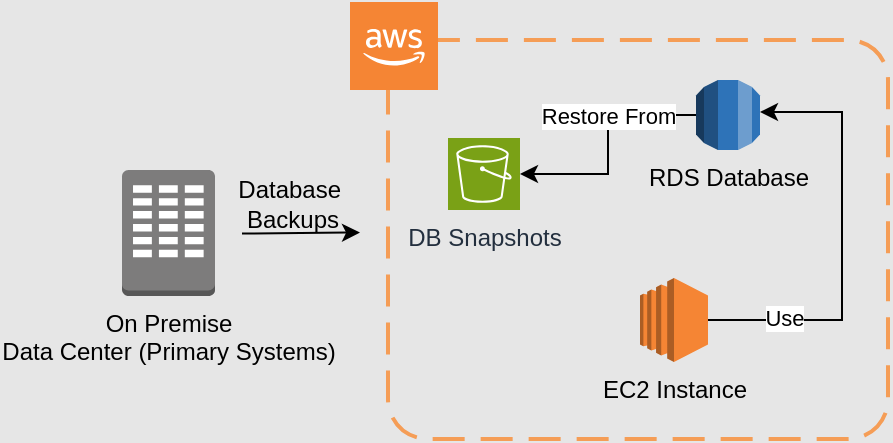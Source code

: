<mxfile version="26.0.13">
  <diagram name="Página-1" id="r9egLEUwNlH5UQ3rOkwX">
    <mxGraphModel dx="830" dy="458" grid="0" gridSize="10" guides="1" tooltips="1" connect="1" arrows="1" fold="1" page="1" pageScale="1" pageWidth="827" pageHeight="1169" background="#E6E6E6" math="0" shadow="0">
      <root>
        <mxCell id="0" />
        <mxCell id="1" parent="0" />
        <mxCell id="UDbfpmb_HREa-e7SYdtu-1" value="On Premise&lt;div&gt;Data Center (Primary Systems)&lt;/div&gt;" style="outlineConnect=0;dashed=0;verticalLabelPosition=bottom;verticalAlign=top;align=center;html=1;shape=mxgraph.aws3.corporate_data_center;fillColor=#7D7C7C;gradientColor=none;" parent="1" vertex="1">
          <mxGeometry x="198" y="331" width="46.5" height="63" as="geometry" />
        </mxCell>
        <mxCell id="UDbfpmb_HREa-e7SYdtu-2" value="" style="rounded=1;arcSize=10;dashed=1;strokeColor=#F59D56;fillColor=none;gradientColor=none;dashPattern=8 4;strokeWidth=2;" parent="1" vertex="1">
          <mxGeometry x="331" y="266" width="250" height="199.5" as="geometry" />
        </mxCell>
        <mxCell id="UDbfpmb_HREa-e7SYdtu-3" value="" style="outlineConnect=0;dashed=0;verticalLabelPosition=bottom;verticalAlign=top;align=center;html=1;shape=mxgraph.aws3.cloud_2;fillColor=#F58534;gradientColor=none;" parent="1" vertex="1">
          <mxGeometry x="312" y="247" width="44" height="44" as="geometry" />
        </mxCell>
        <mxCell id="_wlLXKTj0vbCykMoeiWe-1" value="" style="endArrow=classic;html=1;rounded=0;" edge="1" parent="1">
          <mxGeometry width="50" height="50" relative="1" as="geometry">
            <mxPoint x="258" y="362.75" as="sourcePoint" />
            <mxPoint x="317" y="362.25" as="targetPoint" />
          </mxGeometry>
        </mxCell>
        <mxCell id="_wlLXKTj0vbCykMoeiWe-2" value="Database&amp;nbsp;&lt;div&gt;Backups&lt;/div&gt;" style="text;html=1;align=center;verticalAlign=middle;resizable=0;points=[];autosize=1;strokeColor=none;fillColor=none;" vertex="1" parent="1">
          <mxGeometry x="246" y="327" width="73" height="41" as="geometry" />
        </mxCell>
        <mxCell id="_wlLXKTj0vbCykMoeiWe-3" value="DB Snapshots" style="sketch=0;points=[[0,0,0],[0.25,0,0],[0.5,0,0],[0.75,0,0],[1,0,0],[0,1,0],[0.25,1,0],[0.5,1,0],[0.75,1,0],[1,1,0],[0,0.25,0],[0,0.5,0],[0,0.75,0],[1,0.25,0],[1,0.5,0],[1,0.75,0]];outlineConnect=0;fontColor=#232F3E;fillColor=#7AA116;strokeColor=#ffffff;dashed=0;verticalLabelPosition=bottom;verticalAlign=top;align=center;html=1;fontSize=12;fontStyle=0;aspect=fixed;shape=mxgraph.aws4.resourceIcon;resIcon=mxgraph.aws4.s3;" vertex="1" parent="1">
          <mxGeometry x="361" y="315" width="36" height="36" as="geometry" />
        </mxCell>
        <mxCell id="_wlLXKTj0vbCykMoeiWe-16" style="edgeStyle=orthogonalEdgeStyle;rounded=0;orthogonalLoop=1;jettySize=auto;html=1;" edge="1" parent="1" source="_wlLXKTj0vbCykMoeiWe-4" target="_wlLXKTj0vbCykMoeiWe-7">
          <mxGeometry relative="1" as="geometry">
            <Array as="points">
              <mxPoint x="558" y="406" />
              <mxPoint x="558" y="302" />
            </Array>
          </mxGeometry>
        </mxCell>
        <mxCell id="_wlLXKTj0vbCykMoeiWe-17" value="Use" style="edgeLabel;html=1;align=center;verticalAlign=middle;resizable=0;points=[];" vertex="1" connectable="0" parent="_wlLXKTj0vbCykMoeiWe-16">
          <mxGeometry x="-0.643" y="1" relative="1" as="geometry">
            <mxPoint as="offset" />
          </mxGeometry>
        </mxCell>
        <mxCell id="_wlLXKTj0vbCykMoeiWe-4" value="EC2 Instance" style="outlineConnect=0;dashed=0;verticalLabelPosition=bottom;verticalAlign=top;align=center;html=1;shape=mxgraph.aws3.ec2;fillColor=#F58534;gradientColor=none;" vertex="1" parent="1">
          <mxGeometry x="457" y="385" width="34" height="42" as="geometry" />
        </mxCell>
        <mxCell id="_wlLXKTj0vbCykMoeiWe-7" value="RDS Database" style="outlineConnect=0;dashed=0;verticalLabelPosition=bottom;verticalAlign=top;align=center;html=1;shape=mxgraph.aws3.rds;fillColor=#2E73B8;gradientColor=none;" vertex="1" parent="1">
          <mxGeometry x="485" y="286" width="32" height="35" as="geometry" />
        </mxCell>
        <mxCell id="_wlLXKTj0vbCykMoeiWe-12" style="edgeStyle=orthogonalEdgeStyle;rounded=0;orthogonalLoop=1;jettySize=auto;html=1;entryX=1;entryY=0.5;entryDx=0;entryDy=0;entryPerimeter=0;" edge="1" parent="1" source="_wlLXKTj0vbCykMoeiWe-7" target="_wlLXKTj0vbCykMoeiWe-3">
          <mxGeometry relative="1" as="geometry" />
        </mxCell>
        <mxCell id="_wlLXKTj0vbCykMoeiWe-14" value="&lt;span&gt;Restore From&lt;/span&gt;" style="edgeLabel;html=1;align=center;verticalAlign=middle;resizable=0;points=[];" vertex="1" connectable="0" parent="_wlLXKTj0vbCykMoeiWe-12">
          <mxGeometry x="-0.246" relative="1" as="geometry">
            <mxPoint as="offset" />
          </mxGeometry>
        </mxCell>
      </root>
    </mxGraphModel>
  </diagram>
</mxfile>
